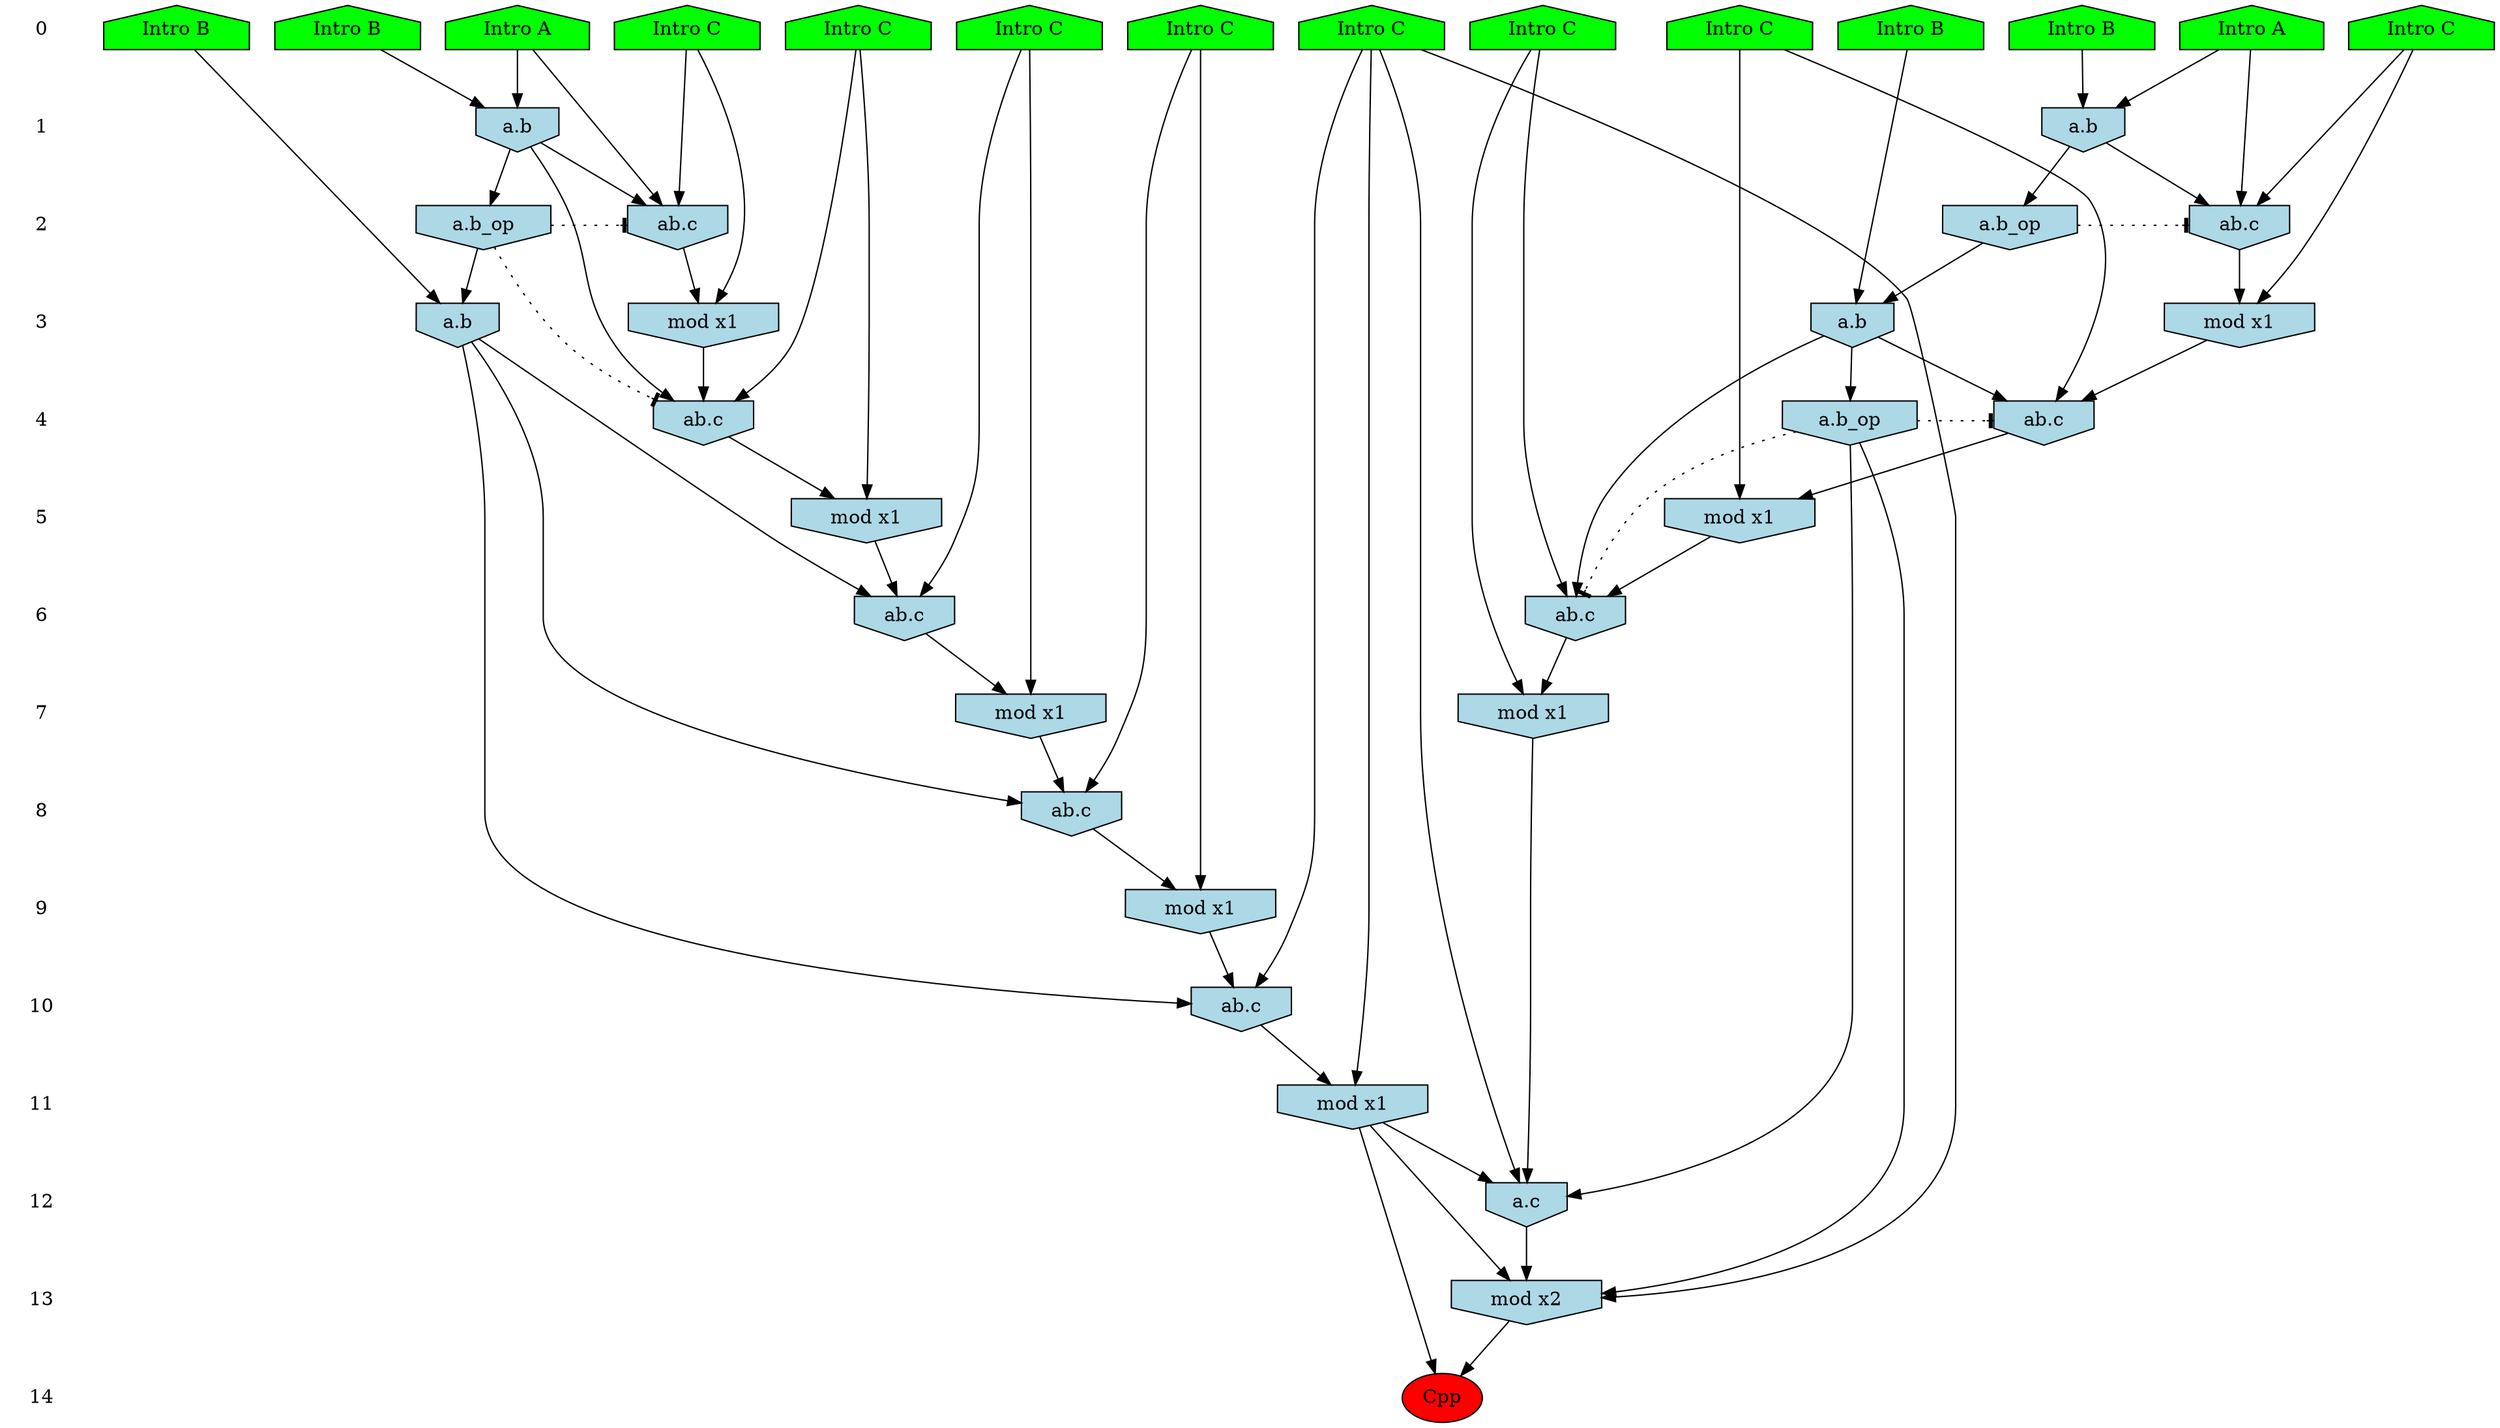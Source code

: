 /* Compression of 1 causal flows obtained in average at 1.807014E+01 t.u */
/* Compressed causal flows were: [3223] */
digraph G{
 ranksep=.5 ; 
{ rank = same ; "0" [shape=plaintext] ; node_1 [label ="Intro A", shape=house, style=filled, fillcolor=green] ;
node_2 [label ="Intro B", shape=house, style=filled, fillcolor=green] ;
node_3 [label ="Intro B", shape=house, style=filled, fillcolor=green] ;
node_4 [label ="Intro B", shape=house, style=filled, fillcolor=green] ;
node_5 [label ="Intro A", shape=house, style=filled, fillcolor=green] ;
node_6 [label ="Intro B", shape=house, style=filled, fillcolor=green] ;
node_7 [label ="Intro C", shape=house, style=filled, fillcolor=green] ;
node_8 [label ="Intro C", shape=house, style=filled, fillcolor=green] ;
node_9 [label ="Intro C", shape=house, style=filled, fillcolor=green] ;
node_10 [label ="Intro C", shape=house, style=filled, fillcolor=green] ;
node_11 [label ="Intro C", shape=house, style=filled, fillcolor=green] ;
node_12 [label ="Intro C", shape=house, style=filled, fillcolor=green] ;
node_13 [label ="Intro C", shape=house, style=filled, fillcolor=green] ;
node_14 [label ="Intro C", shape=house, style=filled, fillcolor=green] ;
}
{ rank = same ; "1" [shape=plaintext] ; node_15 [label="a.b", shape=invhouse, style=filled, fillcolor = lightblue] ;
node_19 [label="a.b", shape=invhouse, style=filled, fillcolor = lightblue] ;
}
{ rank = same ; "2" [shape=plaintext] ; node_16 [label="ab.c", shape=invhouse, style=filled, fillcolor = lightblue] ;
node_17 [label="a.b_op", shape=invhouse, style=filled, fillcolor = lightblue] ;
node_20 [label="ab.c", shape=invhouse, style=filled, fillcolor = lightblue] ;
node_26 [label="a.b_op", shape=invhouse, style=filled, fillcolor = lightblue] ;
}
{ rank = same ; "3" [shape=plaintext] ; node_18 [label="mod x1", shape=invhouse, style=filled, fillcolor = lightblue] ;
node_21 [label="a.b", shape=invhouse, style=filled, fillcolor = lightblue] ;
node_22 [label="mod x1", shape=invhouse, style=filled, fillcolor = lightblue] ;
node_29 [label="a.b", shape=invhouse, style=filled, fillcolor = lightblue] ;
}
{ rank = same ; "4" [shape=plaintext] ; node_23 [label="ab.c", shape=invhouse, style=filled, fillcolor = lightblue] ;
node_25 [label="ab.c", shape=invhouse, style=filled, fillcolor = lightblue] ;
node_33 [label="a.b_op", shape=invhouse, style=filled, fillcolor = lightblue] ;
}
{ rank = same ; "5" [shape=plaintext] ; node_24 [label="mod x1", shape=invhouse, style=filled, fillcolor = lightblue] ;
node_28 [label="mod x1", shape=invhouse, style=filled, fillcolor = lightblue] ;
}
{ rank = same ; "6" [shape=plaintext] ; node_27 [label="ab.c", shape=invhouse, style=filled, fillcolor = lightblue] ;
node_31 [label="ab.c", shape=invhouse, style=filled, fillcolor = lightblue] ;
}
{ rank = same ; "7" [shape=plaintext] ; node_30 [label="mod x1", shape=invhouse, style=filled, fillcolor = lightblue] ;
node_32 [label="mod x1", shape=invhouse, style=filled, fillcolor = lightblue] ;
}
{ rank = same ; "8" [shape=plaintext] ; node_34 [label="ab.c", shape=invhouse, style=filled, fillcolor = lightblue] ;
}
{ rank = same ; "9" [shape=plaintext] ; node_35 [label="mod x1", shape=invhouse, style=filled, fillcolor = lightblue] ;
}
{ rank = same ; "10" [shape=plaintext] ; node_36 [label="ab.c", shape=invhouse, style=filled, fillcolor = lightblue] ;
}
{ rank = same ; "11" [shape=plaintext] ; node_37 [label="mod x1", shape=invhouse, style=filled, fillcolor = lightblue] ;
}
{ rank = same ; "12" [shape=plaintext] ; node_38 [label="a.c", shape=invhouse, style=filled, fillcolor = lightblue] ;
}
{ rank = same ; "13" [shape=plaintext] ; node_39 [label="mod x2", shape=invhouse, style=filled, fillcolor = lightblue] ;
}
{ rank = same ; "14" [shape=plaintext] ; node_40 [label ="Cpp", style=filled, fillcolor=red] ;
}
"0" -> "1" [style="invis"]; 
"1" -> "2" [style="invis"]; 
"2" -> "3" [style="invis"]; 
"3" -> "4" [style="invis"]; 
"4" -> "5" [style="invis"]; 
"5" -> "6" [style="invis"]; 
"6" -> "7" [style="invis"]; 
"7" -> "8" [style="invis"]; 
"8" -> "9" [style="invis"]; 
"9" -> "10" [style="invis"]; 
"10" -> "11" [style="invis"]; 
"11" -> "12" [style="invis"]; 
"12" -> "13" [style="invis"]; 
"13" -> "14" [style="invis"]; 
node_1 -> node_15
node_3 -> node_15
node_1 -> node_16
node_14 -> node_16
node_15 -> node_16
node_15 -> node_17
node_14 -> node_18
node_16 -> node_18
node_5 -> node_19
node_6 -> node_19
node_5 -> node_20
node_8 -> node_20
node_19 -> node_20
node_4 -> node_21
node_17 -> node_21
node_8 -> node_22
node_20 -> node_22
node_9 -> node_23
node_18 -> node_23
node_21 -> node_23
node_9 -> node_24
node_23 -> node_24
node_10 -> node_25
node_19 -> node_25
node_22 -> node_25
node_19 -> node_26
node_7 -> node_27
node_21 -> node_27
node_24 -> node_27
node_10 -> node_28
node_25 -> node_28
node_2 -> node_29
node_26 -> node_29
node_7 -> node_30
node_27 -> node_30
node_13 -> node_31
node_28 -> node_31
node_29 -> node_31
node_13 -> node_32
node_31 -> node_32
node_21 -> node_33
node_12 -> node_34
node_29 -> node_34
node_32 -> node_34
node_12 -> node_35
node_34 -> node_35
node_11 -> node_36
node_29 -> node_36
node_35 -> node_36
node_11 -> node_37
node_36 -> node_37
node_11 -> node_38
node_30 -> node_38
node_33 -> node_38
node_37 -> node_38
node_11 -> node_39
node_33 -> node_39
node_37 -> node_39
node_38 -> node_39
node_37 -> node_40
node_39 -> node_40
node_17 -> node_16 [style=dotted, arrowhead = tee] 
node_26 -> node_25 [style=dotted, arrowhead = tee] 
node_26 -> node_20 [style=dotted, arrowhead = tee] 
node_33 -> node_27 [style=dotted, arrowhead = tee] 
node_33 -> node_23 [style=dotted, arrowhead = tee] 
}
/*
 Dot generation time: 0.000495
*/